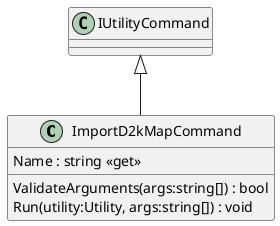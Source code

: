 @startuml
class ImportD2kMapCommand {
    Name : string <<get>>
    ValidateArguments(args:string[]) : bool
    Run(utility:Utility, args:string[]) : void
}
IUtilityCommand <|-- ImportD2kMapCommand
@enduml
